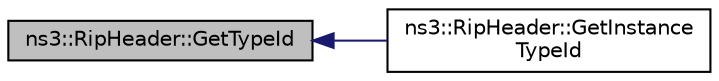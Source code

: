 digraph "ns3::RipHeader::GetTypeId"
{
  edge [fontname="Helvetica",fontsize="10",labelfontname="Helvetica",labelfontsize="10"];
  node [fontname="Helvetica",fontsize="10",shape=record];
  rankdir="LR";
  Node1 [label="ns3::RipHeader::GetTypeId",height=0.2,width=0.4,color="black", fillcolor="grey75", style="filled", fontcolor="black"];
  Node1 -> Node2 [dir="back",color="midnightblue",fontsize="10",style="solid"];
  Node2 [label="ns3::RipHeader::GetInstance\lTypeId",height=0.2,width=0.4,color="black", fillcolor="white", style="filled",URL="$d2/d41/classns3_1_1RipHeader.html#a1d812dbaee71facb72902a3c8df76c96",tooltip="Return the instance type identifier. "];
}
